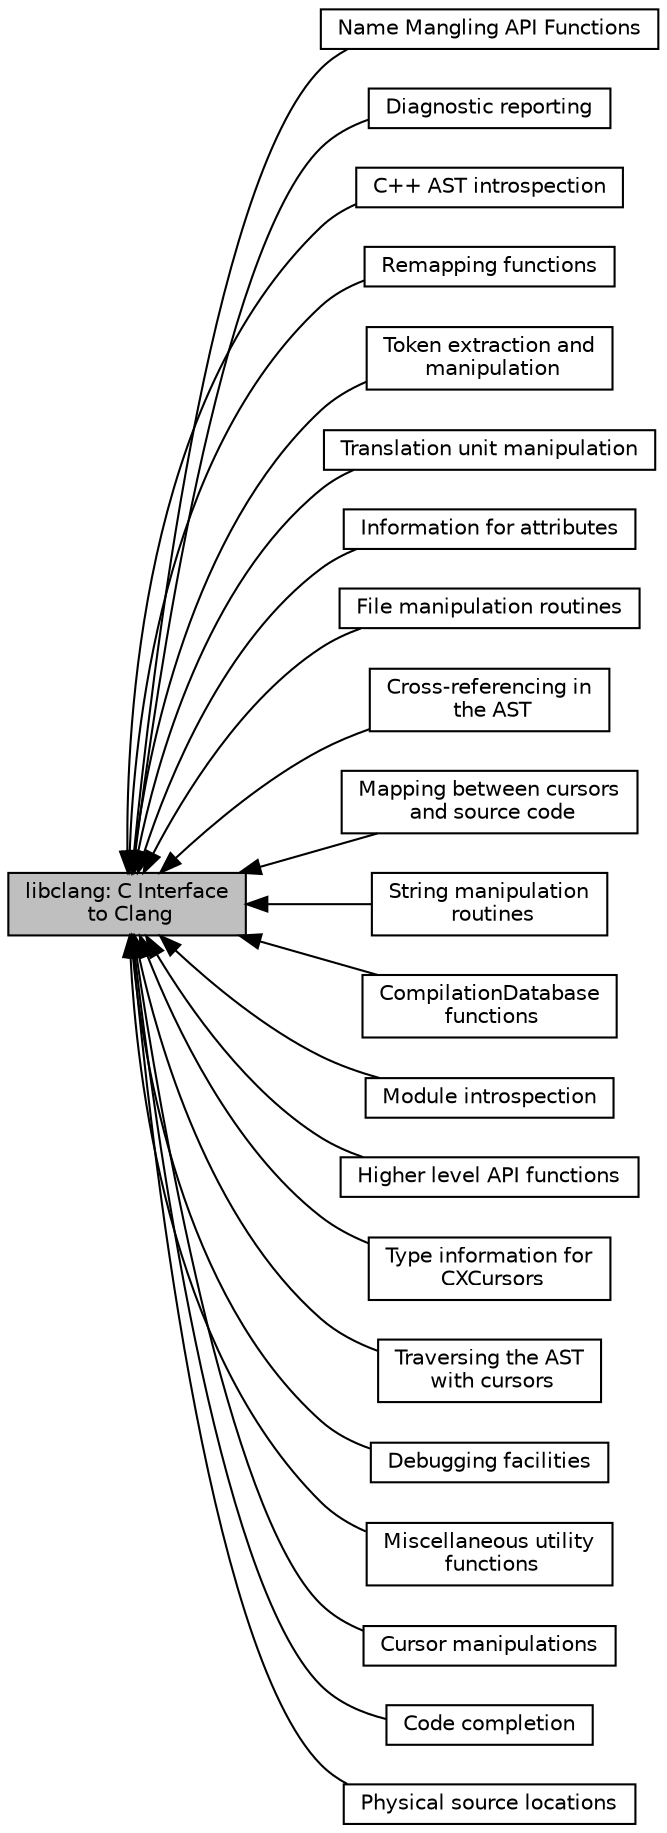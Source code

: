digraph "libclang: C Interface to Clang"
{
  edge [fontname="Helvetica",fontsize="10",labelfontname="Helvetica",labelfontsize="10"];
  node [fontname="Helvetica",fontsize="10",shape=record];
  rankdir=LR;
  Node13 [label="Name Mangling API Functions",height=0.2,width=0.4,color="black", fillcolor="white", style="filled",URL="$group__CINDEX__MANGLE.html"];
  Node5 [label="Diagnostic reporting",height=0.2,width=0.4,color="black", fillcolor="white", style="filled",URL="$group__CINDEX__DIAG.html"];
  Node15 [label="C++ AST introspection",height=0.2,width=0.4,color="black", fillcolor="white", style="filled",URL="$group__CINDEX__CPP.html"];
  Node20 [label="Remapping functions",height=0.2,width=0.4,color="black", fillcolor="white", style="filled",URL="$group__CINDEX__REMAPPING.html"];
  Node16 [label="Token extraction and\l manipulation",height=0.2,width=0.4,color="black", fillcolor="white", style="filled",URL="$group__CINDEX__LEX.html"];
  Node6 [label="Translation unit manipulation",height=0.2,width=0.4,color="black", fillcolor="white", style="filled",URL="$group__CINDEX__TRANSLATION__UNIT.html"];
  Node10 [label="Information for attributes",height=0.2,width=0.4,color="black", fillcolor="white", style="filled",URL="$group__CINDEX__ATTRIBUTES.html"];
  Node3 [label="File manipulation routines",height=0.2,width=0.4,color="black", fillcolor="white", style="filled",URL="$group__CINDEX__FILES.html"];
  Node12 [label="Cross-referencing in\l the AST",height=0.2,width=0.4,color="black", fillcolor="white", style="filled",URL="$group__CINDEX__CURSOR__XREF.html"];
  Node0 [label="libclang: C Interface\l to Clang",height=0.2,width=0.4,color="black", fillcolor="grey75", style="filled", fontcolor="black"];
  Node8 [label="Mapping between cursors\l and source code",height=0.2,width=0.4,color="black", fillcolor="white", style="filled",URL="$group__CINDEX__CURSOR__SOURCE.html"];
  Node2 [label="String manipulation\l routines",height=0.2,width=0.4,color="black", fillcolor="white", style="filled",URL="$group__CINDEX__STRING.html"];
  Node1 [label="CompilationDatabase\l functions",height=0.2,width=0.4,color="black", fillcolor="white", style="filled",URL="$group__COMPILATIONDB.html"];
  Node14 [label="Module introspection",height=0.2,width=0.4,color="black", fillcolor="white", style="filled",URL="$group__CINDEX__MODULE.html"];
  Node21 [label="Higher level API functions",height=0.2,width=0.4,color="black", fillcolor="white", style="filled",URL="$group__CINDEX__HIGH.html"];
  Node9 [label="Type information for\l CXCursors",height=0.2,width=0.4,color="black", fillcolor="white", style="filled",URL="$group__CINDEX__TYPES.html"];
  Node11 [label="Traversing the AST\l with cursors",height=0.2,width=0.4,color="black", fillcolor="white", style="filled",URL="$group__CINDEX__CURSOR__TRAVERSAL.html"];
  Node17 [label="Debugging facilities",height=0.2,width=0.4,color="black", fillcolor="white", style="filled",URL="$group__CINDEX__DEBUG.html"];
  Node19 [label="Miscellaneous utility\l functions",height=0.2,width=0.4,color="black", fillcolor="white", style="filled",URL="$group__CINDEX__MISC.html"];
  Node7 [label="Cursor manipulations",height=0.2,width=0.4,color="black", fillcolor="white", style="filled",URL="$group__CINDEX__CURSOR__MANIP.html"];
  Node18 [label="Code completion",height=0.2,width=0.4,color="black", fillcolor="white", style="filled",URL="$group__CINDEX__CODE__COMPLET.html"];
  Node4 [label="Physical source locations",height=0.2,width=0.4,color="black", fillcolor="white", style="filled",URL="$group__CINDEX__LOCATIONS.html"];
  Node0->Node1 [shape=plaintext, dir="back", style="solid"];
  Node0->Node2 [shape=plaintext, dir="back", style="solid"];
  Node0->Node3 [shape=plaintext, dir="back", style="solid"];
  Node0->Node4 [shape=plaintext, dir="back", style="solid"];
  Node0->Node5 [shape=plaintext, dir="back", style="solid"];
  Node0->Node6 [shape=plaintext, dir="back", style="solid"];
  Node0->Node7 [shape=plaintext, dir="back", style="solid"];
  Node0->Node8 [shape=plaintext, dir="back", style="solid"];
  Node0->Node9 [shape=plaintext, dir="back", style="solid"];
  Node0->Node10 [shape=plaintext, dir="back", style="solid"];
  Node0->Node11 [shape=plaintext, dir="back", style="solid"];
  Node0->Node12 [shape=plaintext, dir="back", style="solid"];
  Node0->Node13 [shape=plaintext, dir="back", style="solid"];
  Node0->Node14 [shape=plaintext, dir="back", style="solid"];
  Node0->Node15 [shape=plaintext, dir="back", style="solid"];
  Node0->Node16 [shape=plaintext, dir="back", style="solid"];
  Node0->Node17 [shape=plaintext, dir="back", style="solid"];
  Node0->Node18 [shape=plaintext, dir="back", style="solid"];
  Node0->Node19 [shape=plaintext, dir="back", style="solid"];
  Node0->Node20 [shape=plaintext, dir="back", style="solid"];
  Node0->Node21 [shape=plaintext, dir="back", style="solid"];
}
